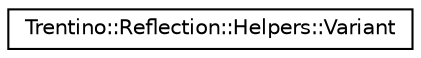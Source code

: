 digraph G
{
  edge [fontname="Helvetica",fontsize="10",labelfontname="Helvetica",labelfontsize="10"];
  node [fontname="Helvetica",fontsize="10",shape=record];
  rankdir="LR";
  Node1 [label="Trentino::Reflection::Helpers::Variant",height=0.2,width=0.4,color="black", fillcolor="white", style="filled",URL="$class_trentino_1_1_reflection_1_1_helpers_1_1_variant.html",tooltip="Container to store values of different types."];
}
